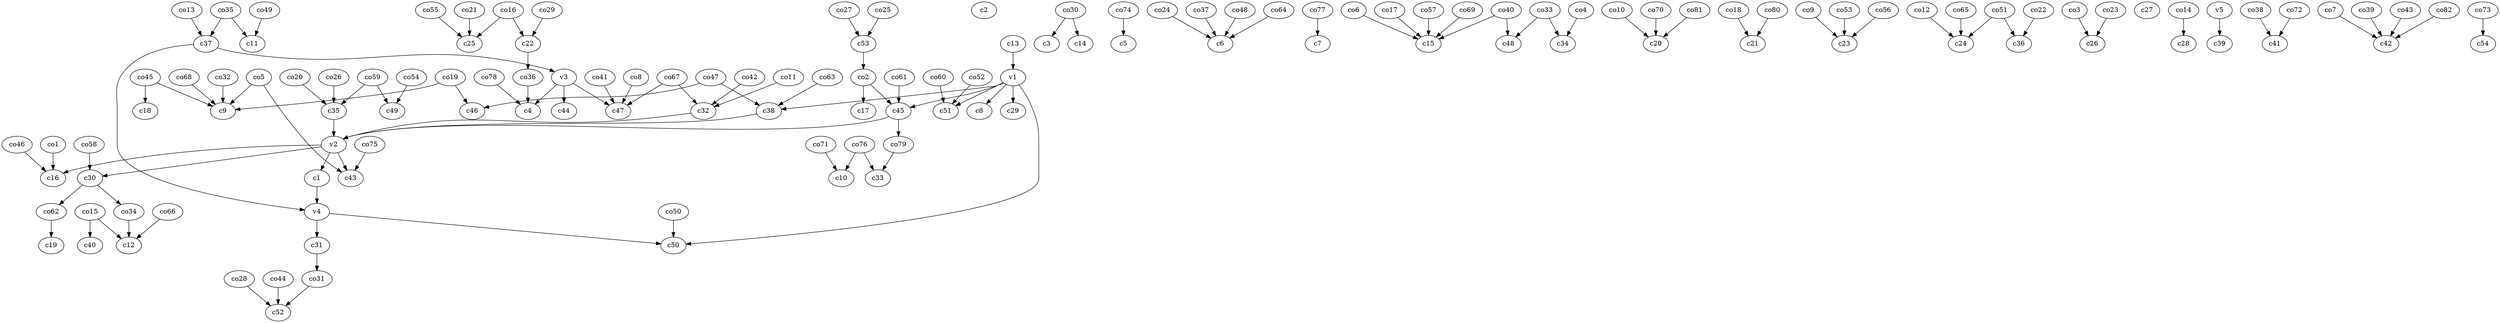 strict digraph  {
c1;
c2;
c3;
c4;
c5;
c6;
c7;
c8;
c9;
c10;
c11;
c12;
c13;
c14;
c15;
c16;
c17;
c18;
c19;
c20;
c21;
c22;
c23;
c24;
c25;
c26;
c27;
c28;
c29;
c30;
c31;
c32;
c33;
c34;
c35;
c36;
c37;
c38;
c39;
c40;
c41;
c42;
c43;
c44;
c45;
c46;
c47;
c48;
c49;
c50;
c51;
c52;
c53;
c54;
v1;
v2;
v3;
v4;
v5;
co1;
co2;
co3;
co4;
co5;
co6;
co7;
co8;
co9;
co10;
co11;
co12;
co13;
co14;
co15;
co16;
co17;
co18;
co19;
co20;
co21;
co22;
co23;
co24;
co25;
co26;
co27;
co28;
co29;
co30;
co31;
co32;
co33;
co34;
co35;
co36;
co37;
co38;
co39;
co40;
co41;
co42;
co43;
co44;
co45;
co46;
co47;
co48;
co49;
co50;
co51;
co52;
co53;
co54;
co55;
co56;
co57;
co58;
co59;
co60;
co61;
co62;
co63;
co64;
co65;
co66;
co67;
co68;
co69;
co70;
co71;
co72;
co73;
co74;
co75;
co76;
co77;
co78;
co79;
co80;
co81;
co82;
c1 -> v4  [weight=1];
c13 -> v1  [weight=1];
c22 -> co36  [weight=1];
c30 -> co62  [weight=1];
c30 -> co34  [weight=1];
c31 -> co31  [weight=1];
c32 -> v2  [weight=1];
c35 -> v2  [weight=1];
c37 -> v4  [weight=1];
c37 -> v3  [weight=1];
c38 -> v2  [weight=1];
c45 -> co79  [weight=1];
c45 -> v2  [weight=1];
c53 -> co2  [weight=1];
v1 -> c51  [weight=1];
v1 -> c45  [weight=1];
v1 -> c50  [weight=1];
v1 -> c38  [weight=1];
v1 -> c29  [weight=1];
v1 -> c8  [weight=1];
v2 -> c1  [weight=1];
v2 -> c30  [weight=1];
v2 -> c43  [weight=1];
v2 -> c16  [weight=1];
v3 -> c44  [weight=1];
v3 -> c47  [weight=1];
v3 -> c4  [weight=1];
v4 -> c50  [weight=1];
v4 -> c31  [weight=1];
v5 -> c39  [weight=1];
co1 -> c16  [weight=1];
co2 -> c45  [weight=1];
co2 -> c17  [weight=1];
co3 -> c26  [weight=1];
co4 -> c34  [weight=1];
co5 -> c9  [weight=1];
co5 -> c43  [weight=1];
co6 -> c15  [weight=1];
co7 -> c42  [weight=1];
co8 -> c47  [weight=1];
co9 -> c23  [weight=1];
co10 -> c20  [weight=1];
co11 -> c32  [weight=1];
co12 -> c24  [weight=1];
co13 -> c37  [weight=1];
co14 -> c28  [weight=1];
co15 -> c12  [weight=1];
co15 -> c40  [weight=1];
co16 -> c22  [weight=1];
co16 -> c25  [weight=1];
co17 -> c15  [weight=1];
co18 -> c21  [weight=1];
co19 -> c9  [weight=1];
co19 -> c46  [weight=1];
co20 -> c35  [weight=1];
co21 -> c25  [weight=1];
co22 -> c36  [weight=1];
co23 -> c26  [weight=1];
co24 -> c6  [weight=1];
co25 -> c53  [weight=1];
co26 -> c35  [weight=1];
co27 -> c53  [weight=1];
co28 -> c52  [weight=1];
co29 -> c22  [weight=1];
co30 -> c14  [weight=1];
co30 -> c3  [weight=1];
co31 -> c52  [weight=1];
co32 -> c9  [weight=1];
co33 -> c34  [weight=1];
co33 -> c48  [weight=1];
co34 -> c12  [weight=1];
co35 -> c37  [weight=1];
co35 -> c11  [weight=1];
co36 -> c4  [weight=1];
co37 -> c6  [weight=1];
co38 -> c41  [weight=1];
co39 -> c42  [weight=1];
co40 -> c48  [weight=1];
co40 -> c15  [weight=1];
co41 -> c47  [weight=1];
co42 -> c32  [weight=1];
co43 -> c42  [weight=1];
co44 -> c52  [weight=1];
co45 -> c18  [weight=1];
co45 -> c9  [weight=1];
co46 -> c16  [weight=1];
co47 -> c38  [weight=1];
co47 -> c46  [weight=1];
co48 -> c6  [weight=1];
co49 -> c11  [weight=1];
co50 -> c50  [weight=1];
co51 -> c24  [weight=1];
co51 -> c36  [weight=1];
co52 -> c51  [weight=1];
co53 -> c23  [weight=1];
co54 -> c49  [weight=1];
co55 -> c25  [weight=1];
co56 -> c23  [weight=1];
co57 -> c15  [weight=1];
co58 -> c30  [weight=1];
co59 -> c35  [weight=1];
co59 -> c49  [weight=1];
co60 -> c51  [weight=1];
co61 -> c45  [weight=1];
co62 -> c19  [weight=1];
co63 -> c38  [weight=1];
co64 -> c6  [weight=1];
co65 -> c24  [weight=1];
co66 -> c12  [weight=1];
co67 -> c32  [weight=1];
co67 -> c47  [weight=1];
co68 -> c9  [weight=1];
co69 -> c15  [weight=1];
co70 -> c20  [weight=1];
co71 -> c10  [weight=1];
co72 -> c41  [weight=1];
co73 -> c54  [weight=1];
co74 -> c5  [weight=1];
co75 -> c43  [weight=1];
co76 -> c33  [weight=1];
co76 -> c10  [weight=1];
co77 -> c7  [weight=1];
co78 -> c4  [weight=1];
co79 -> c33  [weight=1];
co80 -> c21  [weight=1];
co81 -> c20  [weight=1];
co82 -> c42  [weight=1];
}

